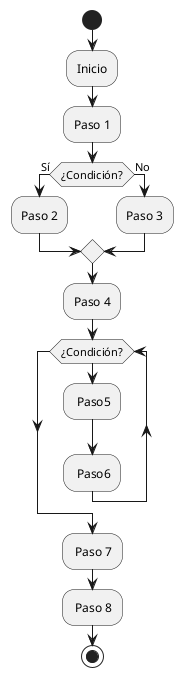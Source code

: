 @startuml
start

:Inicio;
:Paso 1;
if (¿Condición?) then (Sí)
    :Paso 2;
else (No)
    :Paso 3;
endif

:Paso 4;

while (¿Condición?)
    : Paso5;
    : Paso6;
endwhile

: Paso 7;
: Paso 8;
stop
@enduml